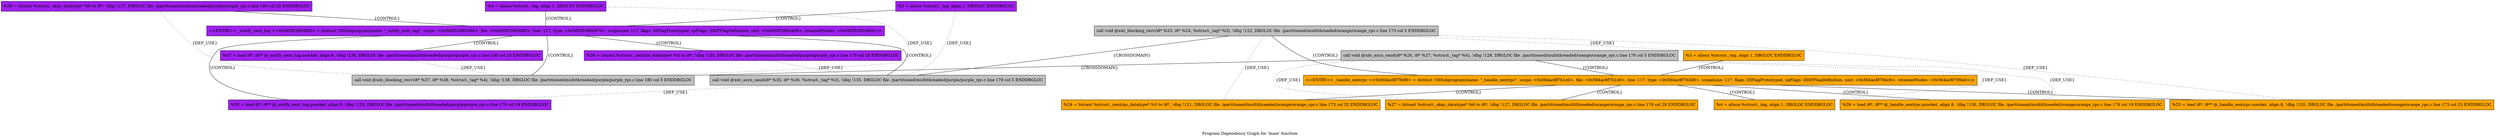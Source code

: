 strict graph "Program Dependency Graph for 'main' function" {
label="Program Dependency Graph for 'main' function";
Node0x564ac8fd7310 [dbginfo="Name: xdc_blocking_recv on line 173 column 5 in file ./partitioned/multithreaded/orange/orange_rpc.c (local)", fillcolor="gray", label="{  call void @xdc_blocking_recv(i8* %23, i8* %24, %struct._tag* %3), !dbg !122, DBGLOC file ./partitioned/multithreaded/orange/orange_rpc.c line 173 col 5 ENDDBGLOC}", shape="record", side="orange/orange", style="filled"];
Node0x560f539c7540 [fillcolor=purple, label="{  %38 = bitcast %struct._okay_datatype* %6 to i8*, !dbg !137, DBGLOC file ./partitioned/multithreaded/purple/purple_rpc.c line 180 col 32 ENDDBGLOC}", shape="record", side="purple/purple", style=filled];
Node0x560f539c70f0 [fillcolor=purple, label="{  %4 = alloca %struct._tag, align 1, DBGLOC  ENDDBGLOC}", shape="record", side="purple/purple", style=filled];
Node0x560f539c7060 [fillcolor=purple, label="{  %3 = alloca %struct._tag, align 1, DBGLOC  ENDDBGLOC}", shape="record", side="purple/purple", style=filled];
Node0x564ac8fd7430 [dbginfo="Name: xdc_asyn_send on line 176 column 5 in file ./partitioned/multithreaded/orange/orange_rpc.c (local)", fillcolor="gray", label="{  call void @xdc_asyn_send(i8* %26, i8* %27, %struct._tag* %4), !dbg !128, DBGLOC file ./partitioned/multithreaded/orange/orange_rpc.c line 176 col 5 ENDDBGLOC}", shape="record", side="orange/orange", style="filled"];
Node0x560f539c9640 [fillcolor=purple, label="{\<\<ENTRY\>\> _notify_next_tag \<\<0x560f539648f0\> = distinct !DISubprogram(name: \"_notify_next_tag\", scope: \<0x560f53965080\>, file: \<0x560f53965080\>, line: 117, type: \<0x560f53966970\>, scopeLine: 117, flags: DIFlagPrototyped, spFlags: DISPFlagDefinition, unit: \<0x560f53964a08\>, retainedNodes: \<0x560f5395c8d0\>)\>}", shape="record", side="purple/purple", style=filled];
Node0x560f539c7450 [fillcolor=purple, label="{  %36 = bitcast %struct._nextrpc_datatype* %5 to i8*, !dbg !134, DBGLOC file ./partitioned/multithreaded/purple/purple_rpc.c line 179 col 28 ENDDBGLOC}", shape="record", side="purple/purple", style=filled];
Node0x560f539c7120 [dbginfo="Name: xdc_asyn_send on line 179 column 5 in file ./partitioned/multithreaded/purple/purple_rpc.c (local)", fillcolor="gray", label="{  call void @xdc_asyn_send(i8* %35, i8* %36, %struct._tag* %3), !dbg !135, DBGLOC file ./partitioned/multithreaded/purple/purple_rpc.c line 179 col 5 ENDDBGLOC}", shape="record", side="purple/purple", style="filled"];
Node0x564ac8fd7280 [fillcolor=orange, label="{  %3 = alloca %struct._tag, align 1, DBGLOC  ENDDBGLOC}", shape="record", side="orange/orange", style=filled];
Node0x560f539c8ea0 [fillcolor=purple, label="{  %37 = load i8*, i8** @_notify_next_tag.ssocket, align 8, !dbg !136, DBGLOC file ./partitioned/multithreaded/purple/purple_rpc.c line 180 col 23 ENDDBGLOC}", shape="record", side="purple/purple", style=filled];
Node0x564ac8fc2d00 [fillcolor=orange, label="{\<\<ENTRY\>\> _handle_nextrpc \<\<0x564ac8f79bf0\> = distinct !DISubprogram(name: \"_handle_nextrpc\", scope: \<0x564ac8f7b1e0\>, file: \<0x564ac8f7b1e0\>, line: 117, type: \<0x564ac8f7b3d0\>, scopeLine: 117, flags: DIFlagPrototyped, spFlags: DISPFlagDefinition, unit: \<0x564ac8f79dc8\>, retainedNodes: \<0x564ac8f799a0\>)\>}", shape="record", side="orange/orange", style=filled];
Node0x564ac8fd7610 [fillcolor=orange, label="{  %27 = bitcast %struct._okay_datatype* %6 to i8*, !dbg !127, DBGLOC file ./partitioned/multithreaded/orange/orange_rpc.c line 176 col 28 ENDDBGLOC}", shape="record", side="orange/orange", style=filled];
Node0x564ac8fc2040 [fillcolor=orange, label="{  %26 = load i8*, i8** @_handle_nextrpc.psocket, align 8, !dbg !126, DBGLOC file ./partitioned/multithreaded/orange/orange_rpc.c line 176 col 19 ENDDBGLOC}", shape="record", side="orange/orange", style=filled];
Node0x564ac8fc1fe0 [fillcolor=orange, label="{  %23 = load i8*, i8** @_handle_nextrpc.ssocket, align 8, !dbg !120, DBGLOC file ./partitioned/multithreaded/orange/orange_rpc.c line 173 col 23 ENDDBGLOC}", shape="record", side="orange/orange", style=filled];
Node0x560f539c8e70 [fillcolor=purple, label="{  %35 = load i8*, i8** @_notify_next_tag.psocket, align 8, !dbg !133, DBGLOC file ./partitioned/multithreaded/purple/purple_rpc.c line 179 col 19 ENDDBGLOC}", shape="record", side="purple/purple", style=filled];
Node0x564ac8fd74f0 [fillcolor=orange, label="{  %24 = bitcast %struct._nextrpc_datatype* %5 to i8*, !dbg !121, DBGLOC file ./partitioned/multithreaded/orange/orange_rpc.c line 173 col 32 ENDDBGLOC}", shape="record", side="orange/orange", style=filled];
Node0x564ac8fd7370 [fillcolor=orange, label="{  %4 = alloca %struct._tag, align 1, DBGLOC  ENDDBGLOC}", shape="record", side="orange/orange", style=filled];
Node0x560f539c71b0 [dbginfo="Name: xdc_blocking_recv on line 180 column 5 in file ./partitioned/multithreaded/purple/purple_rpc.c (local)", fillcolor="gray", label="{  call void @xdc_blocking_recv(i8* %37, i8* %38, %struct._tag* %4), !dbg !138, DBGLOC file ./partitioned/multithreaded/purple/purple_rpc.c line 180 col 5 ENDDBGLOC}", shape="record", side="purple/purple", style="filled"];
N [pos="0,25!", shape=polygon, side=green, style=invis];
S [pos="0,-25!", shape=polygon, side=orange, style=invis];
Node0x564ac8fd7310 -- Node0x564ac8fd7280  [label="{DEF_USE}", style="dotted"];
Node0x564ac8fd7310 -- Node0x560f539c7120  [label="{CROSSDOMAIN}"];
Node0x564ac8fd7310 -- Node0x564ac8fd74f0  [label="{DEF_USE}", style="dotted"];
Node0x564ac8fd7310 -- Node0x564ac8fc1fe0  [label="{DEF_USE}", style="dotted"];
Node0x564ac8fd7310 -- Node0x564ac8fc2d00  [label="{CONTROL}"];
Node0x560f539c7540 -- Node0x560f539c71b0  [label="{DEF_USE}", style="dotted"];
Node0x560f539c7540 -- Node0x560f539c9640  [label="{CONTROL}"];
Node0x560f539c7540 -- N  [style=invis];
Node0x560f539c70f0 -- Node0x560f539c71b0  [label="{DEF_USE}", style="dotted"];
Node0x560f539c70f0 -- Node0x560f539c9640  [label="{CONTROL}"];
Node0x560f539c70f0 -- N  [style=invis];
Node0x560f539c7060 -- Node0x560f539c7120  [label="{DEF_USE}", style="dotted"];
Node0x560f539c7060 -- Node0x560f539c9640  [label="{CONTROL}"];
Node0x560f539c7060 -- N  [style=invis];
Node0x564ac8fd7430 -- Node0x564ac8fd7370  [label="{DEF_USE}", style="dotted"];
Node0x564ac8fd7430 -- Node0x560f539c71b0  [label="{CROSSDOMAIN}"];
Node0x564ac8fd7430 -- Node0x564ac8fd7610  [label="{DEF_USE}", style="dotted"];
Node0x564ac8fd7430 -- Node0x564ac8fc2040  [label="{DEF_USE}", style="dotted"];
Node0x564ac8fd7430 -- Node0x564ac8fc2d00  [label="{CONTROL}"];
Node0x560f539c9640 -- Node0x560f539c8e70  [label="{CONTROL}"];
Node0x560f539c9640 -- Node0x560f539c7450  [label="{CONTROL}"];
Node0x560f539c9640 -- Node0x560f539c7120  [label="{CONTROL}"];
Node0x560f539c9640 -- Node0x560f539c8ea0  [label="{CONTROL}"];
Node0x560f539c9640 -- Node0x560f539c71b0  [label="{CONTROL}"];
Node0x560f539c9640 -- N  [style=invis];
Node0x560f539c7450 -- Node0x560f539c7120  [label="{DEF_USE}", style="dotted"];
Node0x560f539c7450 -- N  [style=invis];
Node0x560f539c7120 -- Node0x560f539c8e70  [label="{DEF_USE}", style="dotted"];
Node0x564ac8fd7280 -- Node0x564ac8fc2d00  [label="{CONTROL}"];
Node0x564ac8fd7280 -- S  [style=invis];
Node0x560f539c8ea0 -- Node0x560f539c71b0  [label="{DEF_USE}", style="dotted"];
Node0x560f539c8ea0 -- N  [style=invis];
Node0x564ac8fc2d00 -- Node0x564ac8fd7370  [label="{CONTROL}"];
Node0x564ac8fc2d00 -- Node0x564ac8fc1fe0  [label="{CONTROL}"];
Node0x564ac8fc2d00 -- Node0x564ac8fd74f0  [label="{CONTROL}"];
Node0x564ac8fc2d00 -- Node0x564ac8fc2040  [label="{CONTROL}"];
Node0x564ac8fc2d00 -- Node0x564ac8fd7610  [label="{CONTROL}"];
Node0x564ac8fc2d00 -- S  [style=invis];
Node0x564ac8fd7610 -- S  [style=invis];
Node0x564ac8fc2040 -- S  [style=invis];
Node0x564ac8fc1fe0 -- S  [style=invis];
Node0x560f539c8e70 -- N  [style=invis];
Node0x564ac8fd74f0 -- S  [style=invis];
Node0x564ac8fd7370 -- S  [style=invis];
}

